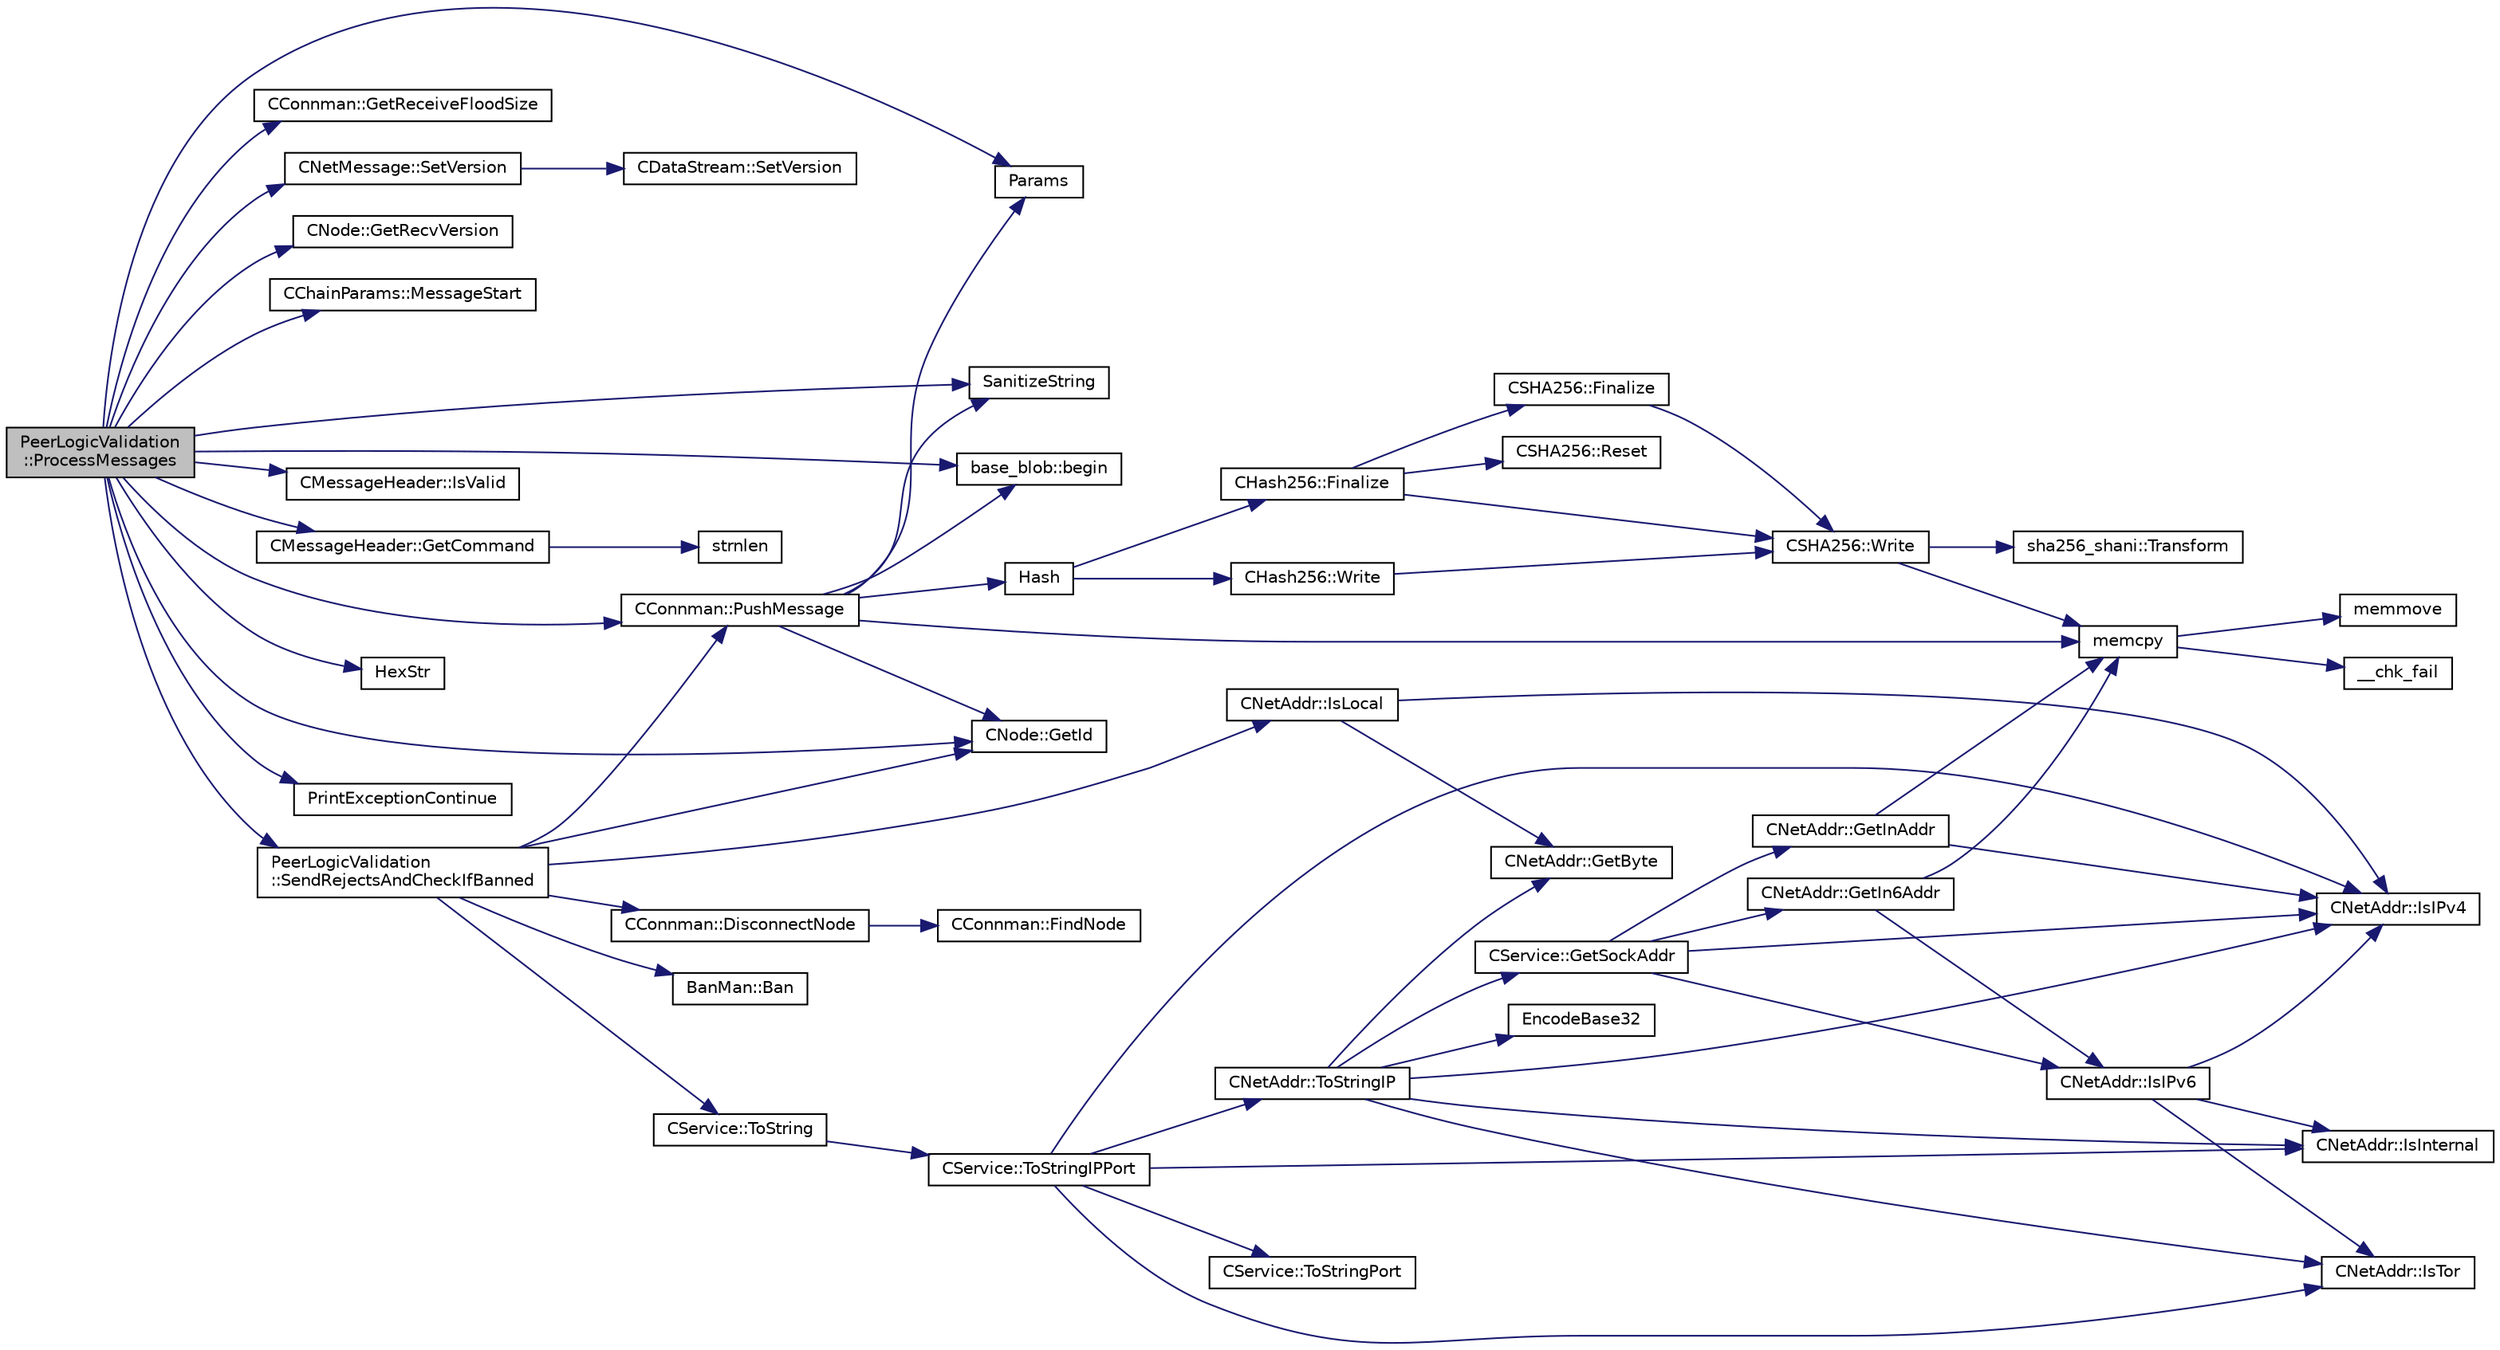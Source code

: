 digraph "PeerLogicValidation::ProcessMessages"
{
  edge [fontname="Helvetica",fontsize="10",labelfontname="Helvetica",labelfontsize="10"];
  node [fontname="Helvetica",fontsize="10",shape=record];
  rankdir="LR";
  Node1 [label="PeerLogicValidation\l::ProcessMessages",height=0.2,width=0.4,color="black", fillcolor="grey75", style="filled", fontcolor="black"];
  Node1 -> Node2 [color="midnightblue",fontsize="10",style="solid",fontname="Helvetica"];
  Node2 [label="Params",height=0.2,width=0.4,color="black", fillcolor="white", style="filled",URL="$chainparams_8cpp.html#ace5c5b706d71a324a417dd2db394fd4a",tooltip="Return the currently selected parameters. "];
  Node1 -> Node3 [color="midnightblue",fontsize="10",style="solid",fontname="Helvetica"];
  Node3 [label="CConnman::GetReceiveFloodSize",height=0.2,width=0.4,color="black", fillcolor="white", style="filled",URL="$class_c_connman.html#a417eb0456f32b856db1b65445cf3bbbd"];
  Node1 -> Node4 [color="midnightblue",fontsize="10",style="solid",fontname="Helvetica"];
  Node4 [label="CNetMessage::SetVersion",height=0.2,width=0.4,color="black", fillcolor="white", style="filled",URL="$class_c_net_message.html#a63b9f2351d5e92126cacacd51d9e16b6"];
  Node4 -> Node5 [color="midnightblue",fontsize="10",style="solid",fontname="Helvetica"];
  Node5 [label="CDataStream::SetVersion",height=0.2,width=0.4,color="black", fillcolor="white", style="filled",URL="$class_c_data_stream.html#a267d1315f3f9e9bcf9e7168beaa240c4"];
  Node1 -> Node6 [color="midnightblue",fontsize="10",style="solid",fontname="Helvetica"];
  Node6 [label="CNode::GetRecvVersion",height=0.2,width=0.4,color="black", fillcolor="white", style="filled",URL="$class_c_node.html#a268da561048326337ce841186c2241a2"];
  Node1 -> Node7 [color="midnightblue",fontsize="10",style="solid",fontname="Helvetica"];
  Node7 [label="CChainParams::MessageStart",height=0.2,width=0.4,color="black", fillcolor="white", style="filled",URL="$class_c_chain_params.html#ae4f7e42b4fa574aad4e2688f574227da"];
  Node1 -> Node8 [color="midnightblue",fontsize="10",style="solid",fontname="Helvetica"];
  Node8 [label="SanitizeString",height=0.2,width=0.4,color="black", fillcolor="white", style="filled",URL="$strencodings_8cpp.html#aa179dc54b52ee4d555344dd5472ccb6b",tooltip="Remove unsafe chars. "];
  Node1 -> Node9 [color="midnightblue",fontsize="10",style="solid",fontname="Helvetica"];
  Node9 [label="CNode::GetId",height=0.2,width=0.4,color="black", fillcolor="white", style="filled",URL="$class_c_node.html#ac0f1a22fa938e84138536308e2001340"];
  Node1 -> Node10 [color="midnightblue",fontsize="10",style="solid",fontname="Helvetica"];
  Node10 [label="CMessageHeader::IsValid",height=0.2,width=0.4,color="black", fillcolor="white", style="filled",URL="$class_c_message_header.html#a80b8c02993fcdeb2d679f74362b3ba14"];
  Node1 -> Node11 [color="midnightblue",fontsize="10",style="solid",fontname="Helvetica"];
  Node11 [label="CMessageHeader::GetCommand",height=0.2,width=0.4,color="black", fillcolor="white", style="filled",URL="$class_c_message_header.html#a71f022e98bff1acd65be4b75ce4cc038"];
  Node11 -> Node12 [color="midnightblue",fontsize="10",style="solid",fontname="Helvetica"];
  Node12 [label="strnlen",height=0.2,width=0.4,color="black", fillcolor="white", style="filled",URL="$strnlen_8cpp.html#a704976ad1d3be55ba3f6431c77ddf5f7"];
  Node1 -> Node13 [color="midnightblue",fontsize="10",style="solid",fontname="Helvetica"];
  Node13 [label="base_blob::begin",height=0.2,width=0.4,color="black", fillcolor="white", style="filled",URL="$classbase__blob.html#aeee68e00ceeacf49086e98b661e017ff"];
  Node1 -> Node14 [color="midnightblue",fontsize="10",style="solid",fontname="Helvetica"];
  Node14 [label="HexStr",height=0.2,width=0.4,color="black", fillcolor="white", style="filled",URL="$strencodings_8h.html#af003e10d5d34c3271ca57ec79059a5ae"];
  Node1 -> Node15 [color="midnightblue",fontsize="10",style="solid",fontname="Helvetica"];
  Node15 [label="CConnman::PushMessage",height=0.2,width=0.4,color="black", fillcolor="white", style="filled",URL="$class_c_connman.html#adc69330bc472e50487030c031d5063db"];
  Node15 -> Node8 [color="midnightblue",fontsize="10",style="solid",fontname="Helvetica"];
  Node15 -> Node9 [color="midnightblue",fontsize="10",style="solid",fontname="Helvetica"];
  Node15 -> Node16 [color="midnightblue",fontsize="10",style="solid",fontname="Helvetica"];
  Node16 [label="Hash",height=0.2,width=0.4,color="black", fillcolor="white", style="filled",URL="$hash_8h.html#ab3f6c437460137530d86e09c2c102e99",tooltip="Compute the 256-bit hash of an object. "];
  Node16 -> Node17 [color="midnightblue",fontsize="10",style="solid",fontname="Helvetica"];
  Node17 [label="CHash256::Write",height=0.2,width=0.4,color="black", fillcolor="white", style="filled",URL="$class_c_hash256.html#a9cc25033c6435cb28e2e8e377c949a7a"];
  Node17 -> Node18 [color="midnightblue",fontsize="10",style="solid",fontname="Helvetica"];
  Node18 [label="CSHA256::Write",height=0.2,width=0.4,color="black", fillcolor="white", style="filled",URL="$class_c_s_h_a256.html#a9d7de520a562655da85349372820c883"];
  Node18 -> Node19 [color="midnightblue",fontsize="10",style="solid",fontname="Helvetica"];
  Node19 [label="memcpy",height=0.2,width=0.4,color="black", fillcolor="white", style="filled",URL="$glibc__compat_8cpp.html#a0f46826ab0466591e136db24394923cf"];
  Node19 -> Node20 [color="midnightblue",fontsize="10",style="solid",fontname="Helvetica"];
  Node20 [label="memmove",height=0.2,width=0.4,color="black", fillcolor="white", style="filled",URL="$glibc__compat_8cpp.html#a9778d49e9029dd75bc53ecbbf9f5e9a1"];
  Node19 -> Node21 [color="midnightblue",fontsize="10",style="solid",fontname="Helvetica"];
  Node21 [label="__chk_fail",height=0.2,width=0.4,color="black", fillcolor="white", style="filled",URL="$glibc__compat_8cpp.html#a424ac71631da5ada2976630ff67051d1"];
  Node18 -> Node22 [color="midnightblue",fontsize="10",style="solid",fontname="Helvetica"];
  Node22 [label="sha256_shani::Transform",height=0.2,width=0.4,color="black", fillcolor="white", style="filled",URL="$namespacesha256__shani.html#a97d2e267c87add9a1172d948e05ba471"];
  Node16 -> Node23 [color="midnightblue",fontsize="10",style="solid",fontname="Helvetica"];
  Node23 [label="CHash256::Finalize",height=0.2,width=0.4,color="black", fillcolor="white", style="filled",URL="$class_c_hash256.html#aa8a70c1b7cf24ce7d00240a1131cf4e7"];
  Node23 -> Node24 [color="midnightblue",fontsize="10",style="solid",fontname="Helvetica"];
  Node24 [label="CSHA256::Finalize",height=0.2,width=0.4,color="black", fillcolor="white", style="filled",URL="$class_c_s_h_a256.html#a4259230be0caefa590bc324fc12b9b90"];
  Node24 -> Node18 [color="midnightblue",fontsize="10",style="solid",fontname="Helvetica"];
  Node23 -> Node25 [color="midnightblue",fontsize="10",style="solid",fontname="Helvetica"];
  Node25 [label="CSHA256::Reset",height=0.2,width=0.4,color="black", fillcolor="white", style="filled",URL="$class_c_s_h_a256.html#a2122395dd5604990eaa0077b43a0e8d4"];
  Node23 -> Node18 [color="midnightblue",fontsize="10",style="solid",fontname="Helvetica"];
  Node15 -> Node2 [color="midnightblue",fontsize="10",style="solid",fontname="Helvetica"];
  Node15 -> Node19 [color="midnightblue",fontsize="10",style="solid",fontname="Helvetica"];
  Node15 -> Node13 [color="midnightblue",fontsize="10",style="solid",fontname="Helvetica"];
  Node1 -> Node26 [color="midnightblue",fontsize="10",style="solid",fontname="Helvetica"];
  Node26 [label="PrintExceptionContinue",height=0.2,width=0.4,color="black", fillcolor="white", style="filled",URL="$system_8cpp.html#aaada8c5faa502eb0c33fc01294955db8"];
  Node1 -> Node27 [color="midnightblue",fontsize="10",style="solid",fontname="Helvetica"];
  Node27 [label="PeerLogicValidation\l::SendRejectsAndCheckIfBanned",height=0.2,width=0.4,color="black", fillcolor="white", style="filled",URL="$class_peer_logic_validation.html#a24e90d0524178dee57879df93477479a"];
  Node27 -> Node9 [color="midnightblue",fontsize="10",style="solid",fontname="Helvetica"];
  Node27 -> Node15 [color="midnightblue",fontsize="10",style="solid",fontname="Helvetica"];
  Node27 -> Node28 [color="midnightblue",fontsize="10",style="solid",fontname="Helvetica"];
  Node28 [label="CService::ToString",height=0.2,width=0.4,color="black", fillcolor="white", style="filled",URL="$class_c_service.html#a336f9848fe9364e260c76499be0351a5"];
  Node28 -> Node29 [color="midnightblue",fontsize="10",style="solid",fontname="Helvetica"];
  Node29 [label="CService::ToStringIPPort",height=0.2,width=0.4,color="black", fillcolor="white", style="filled",URL="$class_c_service.html#a39b82301356b0dfc2a92befc727b77be"];
  Node29 -> Node30 [color="midnightblue",fontsize="10",style="solid",fontname="Helvetica"];
  Node30 [label="CNetAddr::IsIPv4",height=0.2,width=0.4,color="black", fillcolor="white", style="filled",URL="$class_c_net_addr.html#a16ff4478f02f06f5a9a038a24d5da2f9"];
  Node29 -> Node31 [color="midnightblue",fontsize="10",style="solid",fontname="Helvetica"];
  Node31 [label="CNetAddr::IsTor",height=0.2,width=0.4,color="black", fillcolor="white", style="filled",URL="$class_c_net_addr.html#a3fba9e0b18f531c0ed15794a30e8165d"];
  Node29 -> Node32 [color="midnightblue",fontsize="10",style="solid",fontname="Helvetica"];
  Node32 [label="CNetAddr::IsInternal",height=0.2,width=0.4,color="black", fillcolor="white", style="filled",URL="$class_c_net_addr.html#ab6a1988f734e2f0c4a67ebaefe8b01c8"];
  Node29 -> Node33 [color="midnightblue",fontsize="10",style="solid",fontname="Helvetica"];
  Node33 [label="CNetAddr::ToStringIP",height=0.2,width=0.4,color="black", fillcolor="white", style="filled",URL="$class_c_net_addr.html#a7ec845c27b63853fb0db08a4d154266f"];
  Node33 -> Node31 [color="midnightblue",fontsize="10",style="solid",fontname="Helvetica"];
  Node33 -> Node34 [color="midnightblue",fontsize="10",style="solid",fontname="Helvetica"];
  Node34 [label="EncodeBase32",height=0.2,width=0.4,color="black", fillcolor="white", style="filled",URL="$strencodings_8cpp.html#aed1944a78afffe9d5f3129e656dc8aa6"];
  Node33 -> Node32 [color="midnightblue",fontsize="10",style="solid",fontname="Helvetica"];
  Node33 -> Node35 [color="midnightblue",fontsize="10",style="solid",fontname="Helvetica"];
  Node35 [label="CService::GetSockAddr",height=0.2,width=0.4,color="black", fillcolor="white", style="filled",URL="$class_c_service.html#ab0f791c174511056236119cc1580faeb"];
  Node35 -> Node30 [color="midnightblue",fontsize="10",style="solid",fontname="Helvetica"];
  Node35 -> Node36 [color="midnightblue",fontsize="10",style="solid",fontname="Helvetica"];
  Node36 [label="CNetAddr::GetInAddr",height=0.2,width=0.4,color="black", fillcolor="white", style="filled",URL="$class_c_net_addr.html#aa2e2c78db01a6a27d6a2740f2ba43e90"];
  Node36 -> Node30 [color="midnightblue",fontsize="10",style="solid",fontname="Helvetica"];
  Node36 -> Node19 [color="midnightblue",fontsize="10",style="solid",fontname="Helvetica"];
  Node35 -> Node37 [color="midnightblue",fontsize="10",style="solid",fontname="Helvetica"];
  Node37 [label="CNetAddr::IsIPv6",height=0.2,width=0.4,color="black", fillcolor="white", style="filled",URL="$class_c_net_addr.html#a0edb022cd6a186de8099799415409d57"];
  Node37 -> Node30 [color="midnightblue",fontsize="10",style="solid",fontname="Helvetica"];
  Node37 -> Node31 [color="midnightblue",fontsize="10",style="solid",fontname="Helvetica"];
  Node37 -> Node32 [color="midnightblue",fontsize="10",style="solid",fontname="Helvetica"];
  Node35 -> Node38 [color="midnightblue",fontsize="10",style="solid",fontname="Helvetica"];
  Node38 [label="CNetAddr::GetIn6Addr",height=0.2,width=0.4,color="black", fillcolor="white", style="filled",URL="$class_c_net_addr.html#add7811be50f5fe60c4fa65b461dea98c"];
  Node38 -> Node37 [color="midnightblue",fontsize="10",style="solid",fontname="Helvetica"];
  Node38 -> Node19 [color="midnightblue",fontsize="10",style="solid",fontname="Helvetica"];
  Node33 -> Node30 [color="midnightblue",fontsize="10",style="solid",fontname="Helvetica"];
  Node33 -> Node39 [color="midnightblue",fontsize="10",style="solid",fontname="Helvetica"];
  Node39 [label="CNetAddr::GetByte",height=0.2,width=0.4,color="black", fillcolor="white", style="filled",URL="$class_c_net_addr.html#a0793d30a6baae6e3d4e06084ec33eddd"];
  Node29 -> Node40 [color="midnightblue",fontsize="10",style="solid",fontname="Helvetica"];
  Node40 [label="CService::ToStringPort",height=0.2,width=0.4,color="black", fillcolor="white", style="filled",URL="$class_c_service.html#a1e0f0b98239a9097044695a9e439bb46"];
  Node27 -> Node41 [color="midnightblue",fontsize="10",style="solid",fontname="Helvetica"];
  Node41 [label="CNetAddr::IsLocal",height=0.2,width=0.4,color="black", fillcolor="white", style="filled",URL="$class_c_net_addr.html#a6cfa18f323424408cf7ace36c9a7c2e2"];
  Node41 -> Node30 [color="midnightblue",fontsize="10",style="solid",fontname="Helvetica"];
  Node41 -> Node39 [color="midnightblue",fontsize="10",style="solid",fontname="Helvetica"];
  Node27 -> Node42 [color="midnightblue",fontsize="10",style="solid",fontname="Helvetica"];
  Node42 [label="BanMan::Ban",height=0.2,width=0.4,color="black", fillcolor="white", style="filled",URL="$class_ban_man.html#a704d29326cd5ecb20bfebcfee8d3cdba"];
  Node27 -> Node43 [color="midnightblue",fontsize="10",style="solid",fontname="Helvetica"];
  Node43 [label="CConnman::DisconnectNode",height=0.2,width=0.4,color="black", fillcolor="white", style="filled",URL="$class_c_connman.html#a61837aadc0749654a483532d145c277b"];
  Node43 -> Node44 [color="midnightblue",fontsize="10",style="solid",fontname="Helvetica"];
  Node44 [label="CConnman::FindNode",height=0.2,width=0.4,color="black", fillcolor="white", style="filled",URL="$class_c_connman.html#a7ffb96b5277edc1e41cb705a5cbef72e"];
}

